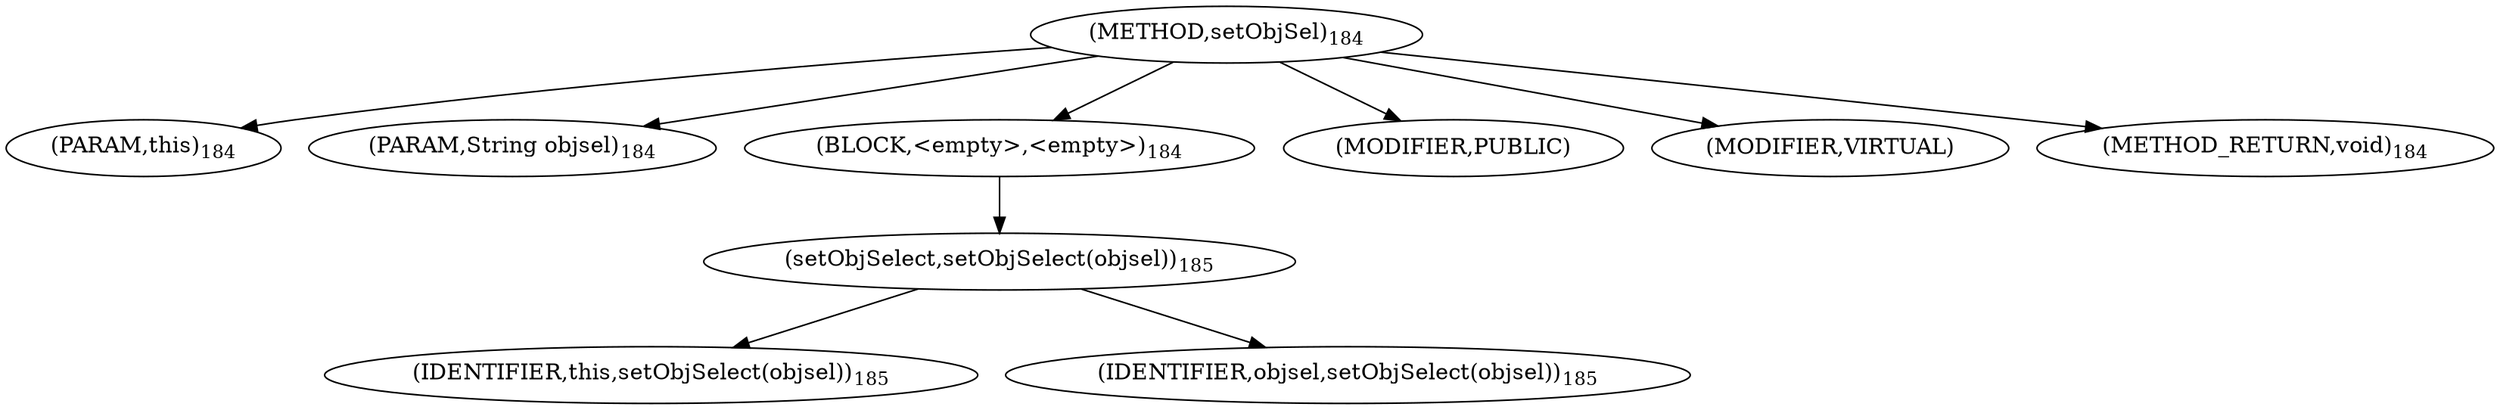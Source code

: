 digraph "setObjSel" {  
"225" [label = <(METHOD,setObjSel)<SUB>184</SUB>> ]
"27" [label = <(PARAM,this)<SUB>184</SUB>> ]
"226" [label = <(PARAM,String objsel)<SUB>184</SUB>> ]
"227" [label = <(BLOCK,&lt;empty&gt;,&lt;empty&gt;)<SUB>184</SUB>> ]
"228" [label = <(setObjSelect,setObjSelect(objsel))<SUB>185</SUB>> ]
"26" [label = <(IDENTIFIER,this,setObjSelect(objsel))<SUB>185</SUB>> ]
"229" [label = <(IDENTIFIER,objsel,setObjSelect(objsel))<SUB>185</SUB>> ]
"230" [label = <(MODIFIER,PUBLIC)> ]
"231" [label = <(MODIFIER,VIRTUAL)> ]
"232" [label = <(METHOD_RETURN,void)<SUB>184</SUB>> ]
  "225" -> "27" 
  "225" -> "226" 
  "225" -> "227" 
  "225" -> "230" 
  "225" -> "231" 
  "225" -> "232" 
  "227" -> "228" 
  "228" -> "26" 
  "228" -> "229" 
}
